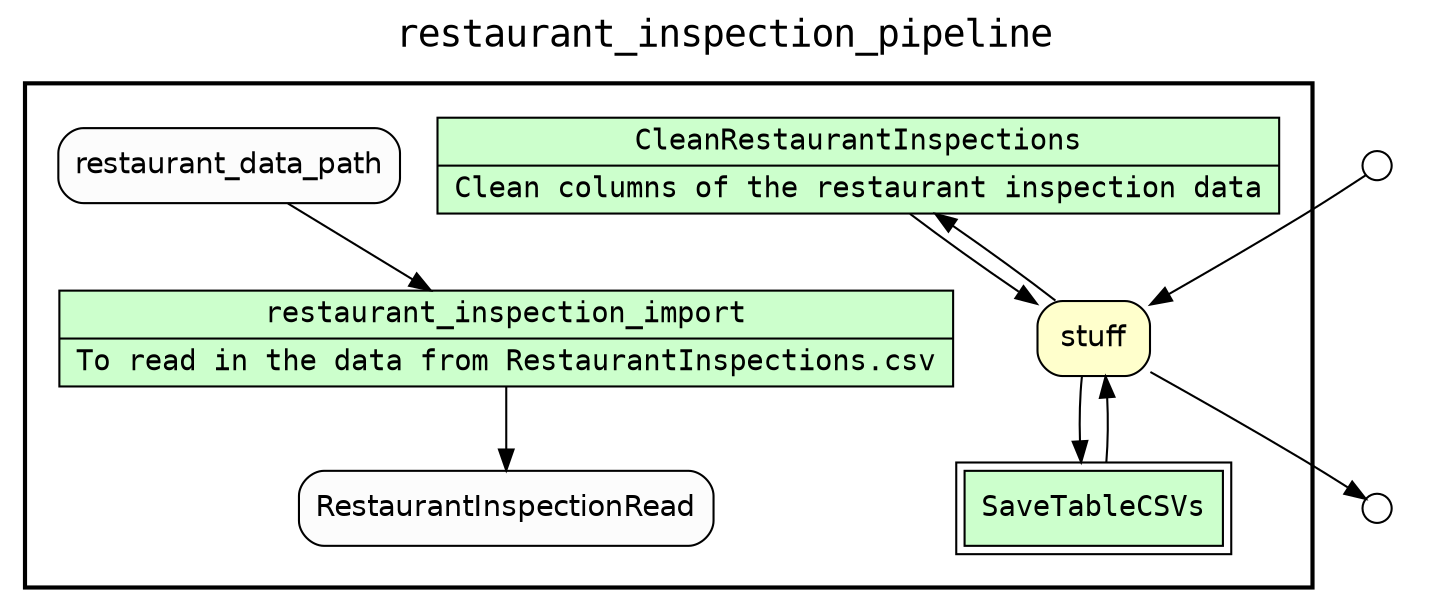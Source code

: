 digraph Workflow {
rankdir=TB
fontname=Courier; fontsize=18; labelloc=t
label=restaurant_inspection_pipeline
subgraph cluster_workflow_box_outer { label=""; color=black; penwidth=2
subgraph cluster_workflow_box_inner { label=""; color=white
node[shape=box style=filled fillcolor="#CCFFCC" peripheries=1 fontname=Courier]
restaurant_inspection_import [shape=record rankdir=LR label="{<f0> restaurant_inspection_import |<f1> To read in the data from RestaurantInspections.csv}"];
node[shape=box style=filled fillcolor="#CCFFCC" peripheries=2 fontname=Courier]
CleanRestaurantInspections [shape=record rankdir=LR label="{<f0> CleanRestaurantInspections |<f1> Clean columns of the restaurant inspection data}"];
SaveTableCSVs
node[shape=box style="rounded,filled" fillcolor="#FFFFCC" peripheries=1 fontname=Helvetica]
stuff
node[shape=box style="rounded,filled" fillcolor="#FCFCFC" peripheries=1 fontname=Helvetica]
restaurant_inspection_import -> RestaurantInspectionRead
restaurant_data_path -> restaurant_inspection_import
CleanRestaurantInspections -> stuff
stuff -> CleanRestaurantInspections
SaveTableCSVs -> stuff
stuff -> SaveTableCSVs
}}
subgraph cluster_input_ports_group_outer { label=""; color=white
subgraph cluster_input_ports_group_inner { label=""; color=white
node[shape=circle style="rounded,filled" fillcolor="#FFFFFF" peripheries=1 fontname=Helvetica width=0.2]
stuff_input_port [label=""]
}}
subgraph cluster_output_ports_group_outer { label=""; color=white
subgraph cluster_output_ports_group_inner { label=""; color=white
node[shape=circle style="rounded,filled" fillcolor="#FFFFFF" peripheries=1 fontname=Helvetica width=0.2]
stuff_output_port [label=""]
}}
stuff_input_port -> stuff
stuff -> stuff_output_port
}
